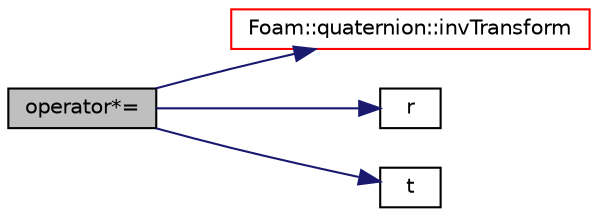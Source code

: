 digraph "operator*="
{
  bgcolor="transparent";
  edge [fontname="Helvetica",fontsize="10",labelfontname="Helvetica",labelfontsize="10"];
  node [fontname="Helvetica",fontsize="10",shape=record];
  rankdir="LR";
  Node1 [label="operator*=",height=0.2,width=0.4,color="black", fillcolor="grey75", style="filled", fontcolor="black"];
  Node1 -> Node2 [color="midnightblue",fontsize="10",style="solid",fontname="Helvetica"];
  Node2 [label="Foam::quaternion::invTransform",height=0.2,width=0.4,color="red",URL="$a02109.html#a4b530647c61db4dccacd8949ba0fcbc9",tooltip="Rotate the given vector anti-clockwise. "];
  Node1 -> Node3 [color="midnightblue",fontsize="10",style="solid",fontname="Helvetica"];
  Node3 [label="r",height=0.2,width=0.4,color="black",URL="$a02352.html#acc889c2c33fc6bfc923aa687bd4336b2"];
  Node1 -> Node4 [color="midnightblue",fontsize="10",style="solid",fontname="Helvetica"];
  Node4 [label="t",height=0.2,width=0.4,color="black",URL="$a02352.html#a9843788d6d82317212ae7c974d4995de"];
}
